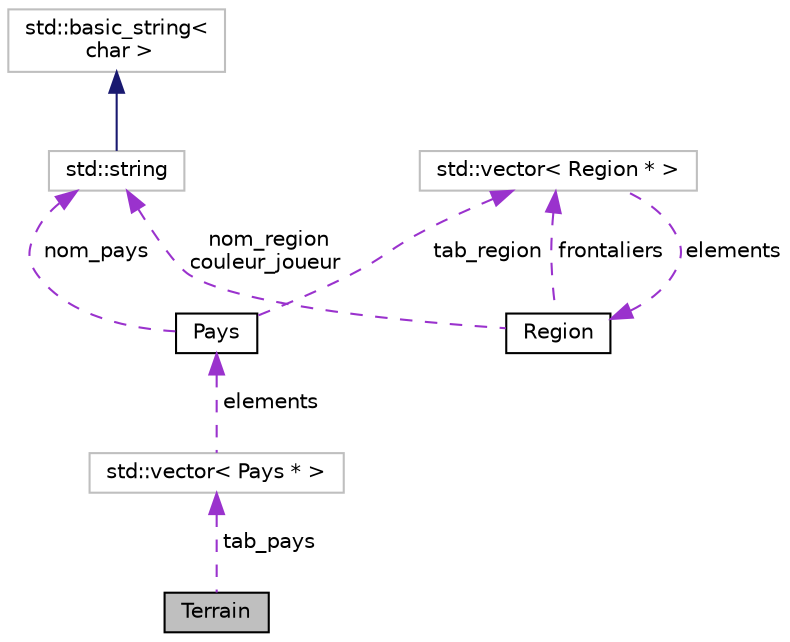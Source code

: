 digraph "Terrain"
{
  edge [fontname="Helvetica",fontsize="10",labelfontname="Helvetica",labelfontsize="10"];
  node [fontname="Helvetica",fontsize="10",shape=record];
  Node1 [label="Terrain",height=0.2,width=0.4,color="black", fillcolor="grey75", style="filled", fontcolor="black"];
  Node2 -> Node1 [dir="back",color="darkorchid3",fontsize="10",style="dashed",label=" tab_pays" ,fontname="Helvetica"];
  Node2 [label="std::vector\< Pays * \>",height=0.2,width=0.4,color="grey75", fillcolor="white", style="filled"];
  Node3 -> Node2 [dir="back",color="darkorchid3",fontsize="10",style="dashed",label=" elements" ,fontname="Helvetica"];
  Node3 [label="Pays",height=0.2,width=0.4,color="black", fillcolor="white", style="filled",URL="$classPays.html"];
  Node4 -> Node3 [dir="back",color="darkorchid3",fontsize="10",style="dashed",label=" tab_region" ,fontname="Helvetica"];
  Node4 [label="std::vector\< Region * \>",height=0.2,width=0.4,color="grey75", fillcolor="white", style="filled"];
  Node5 -> Node4 [dir="back",color="darkorchid3",fontsize="10",style="dashed",label=" elements" ,fontname="Helvetica"];
  Node5 [label="Region",height=0.2,width=0.4,color="black", fillcolor="white", style="filled",URL="$classRegion.html"];
  Node4 -> Node5 [dir="back",color="darkorchid3",fontsize="10",style="dashed",label=" frontaliers" ,fontname="Helvetica"];
  Node6 -> Node5 [dir="back",color="darkorchid3",fontsize="10",style="dashed",label=" nom_region\ncouleur_joueur" ,fontname="Helvetica"];
  Node6 [label="std::string",height=0.2,width=0.4,color="grey75", fillcolor="white", style="filled",tooltip="STL class. "];
  Node7 -> Node6 [dir="back",color="midnightblue",fontsize="10",style="solid",fontname="Helvetica"];
  Node7 [label="std::basic_string\<\l char \>",height=0.2,width=0.4,color="grey75", fillcolor="white", style="filled",tooltip="STL class. "];
  Node6 -> Node3 [dir="back",color="darkorchid3",fontsize="10",style="dashed",label=" nom_pays" ,fontname="Helvetica"];
}
